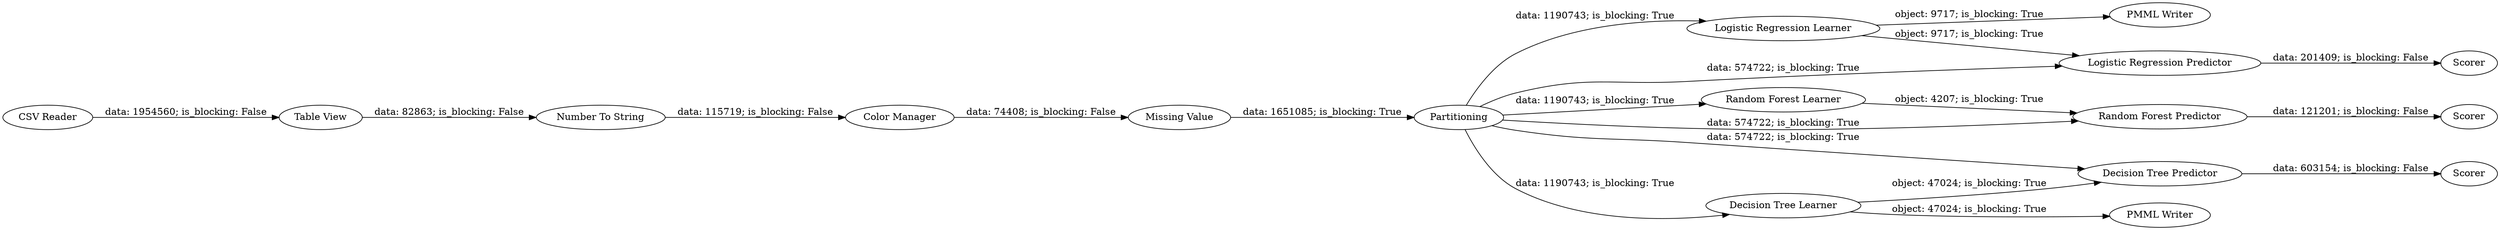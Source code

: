 digraph {
	"3860261876700133576_5" [label="Color Manager"]
	"3860261876700133576_12" [label="Logistic Regression Learner"]
	"3860261876700133576_17" [label=Scorer]
	"3860261876700133576_14" [label=Scorer]
	"3860261876700133576_15" [label="Random Forest Learner"]
	"3860261876700133576_7" [label=Partitioning]
	"3860261876700133576_16" [label="Random Forest Predictor"]
	"3860261876700133576_6" [label="Missing Value"]
	"3860261876700133576_3" [label="Table View"]
	"3860261876700133576_11" [label="PMML Writer"]
	"3860261876700133576_10" [label=Scorer]
	"3860261876700133576_18" [label="PMML Writer"]
	"3860261876700133576_2" [label="CSV Reader"]
	"3860261876700133576_9" [label="Decision Tree Predictor"]
	"3860261876700133576_8" [label="Decision Tree Learner"]
	"3860261876700133576_13" [label="Logistic Regression Predictor"]
	"3860261876700133576_4" [label="Number To String"]
	"3860261876700133576_7" -> "3860261876700133576_13" [label="data: 574722; is_blocking: True"]
	"3860261876700133576_8" -> "3860261876700133576_11" [label="object: 47024; is_blocking: True"]
	"3860261876700133576_12" -> "3860261876700133576_13" [label="object: 9717; is_blocking: True"]
	"3860261876700133576_16" -> "3860261876700133576_17" [label="data: 121201; is_blocking: False"]
	"3860261876700133576_3" -> "3860261876700133576_4" [label="data: 82863; is_blocking: False"]
	"3860261876700133576_12" -> "3860261876700133576_18" [label="object: 9717; is_blocking: True"]
	"3860261876700133576_7" -> "3860261876700133576_15" [label="data: 1190743; is_blocking: True"]
	"3860261876700133576_7" -> "3860261876700133576_16" [label="data: 574722; is_blocking: True"]
	"3860261876700133576_4" -> "3860261876700133576_5" [label="data: 115719; is_blocking: False"]
	"3860261876700133576_7" -> "3860261876700133576_9" [label="data: 574722; is_blocking: True"]
	"3860261876700133576_7" -> "3860261876700133576_8" [label="data: 1190743; is_blocking: True"]
	"3860261876700133576_9" -> "3860261876700133576_10" [label="data: 603154; is_blocking: False"]
	"3860261876700133576_6" -> "3860261876700133576_7" [label="data: 1651085; is_blocking: True"]
	"3860261876700133576_5" -> "3860261876700133576_6" [label="data: 74408; is_blocking: False"]
	"3860261876700133576_2" -> "3860261876700133576_3" [label="data: 1954560; is_blocking: False"]
	"3860261876700133576_15" -> "3860261876700133576_16" [label="object: 4207; is_blocking: True"]
	"3860261876700133576_8" -> "3860261876700133576_9" [label="object: 47024; is_blocking: True"]
	"3860261876700133576_13" -> "3860261876700133576_14" [label="data: 201409; is_blocking: False"]
	"3860261876700133576_7" -> "3860261876700133576_12" [label="data: 1190743; is_blocking: True"]
	rankdir=LR
}
